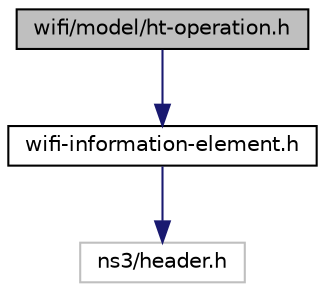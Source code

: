 digraph "wifi/model/ht-operation.h"
{
  edge [fontname="Helvetica",fontsize="10",labelfontname="Helvetica",labelfontsize="10"];
  node [fontname="Helvetica",fontsize="10",shape=record];
  Node1 [label="wifi/model/ht-operation.h",height=0.2,width=0.4,color="black", fillcolor="grey75", style="filled", fontcolor="black"];
  Node1 -> Node2 [color="midnightblue",fontsize="10",style="solid"];
  Node2 [label="wifi-information-element.h",height=0.2,width=0.4,color="black", fillcolor="white", style="filled",URL="$d6/d96/wifi-information-element_8h.html"];
  Node2 -> Node3 [color="midnightblue",fontsize="10",style="solid"];
  Node3 [label="ns3/header.h",height=0.2,width=0.4,color="grey75", fillcolor="white", style="filled"];
}
